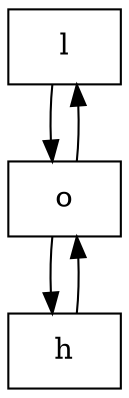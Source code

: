 digraph caracteres{ 
node[shape=record]; 
node0[label="l"];
node0->node1;
node1->node0;
node1[label="o"];
node1->node2;
node2->node1;
node2[label=h];
}